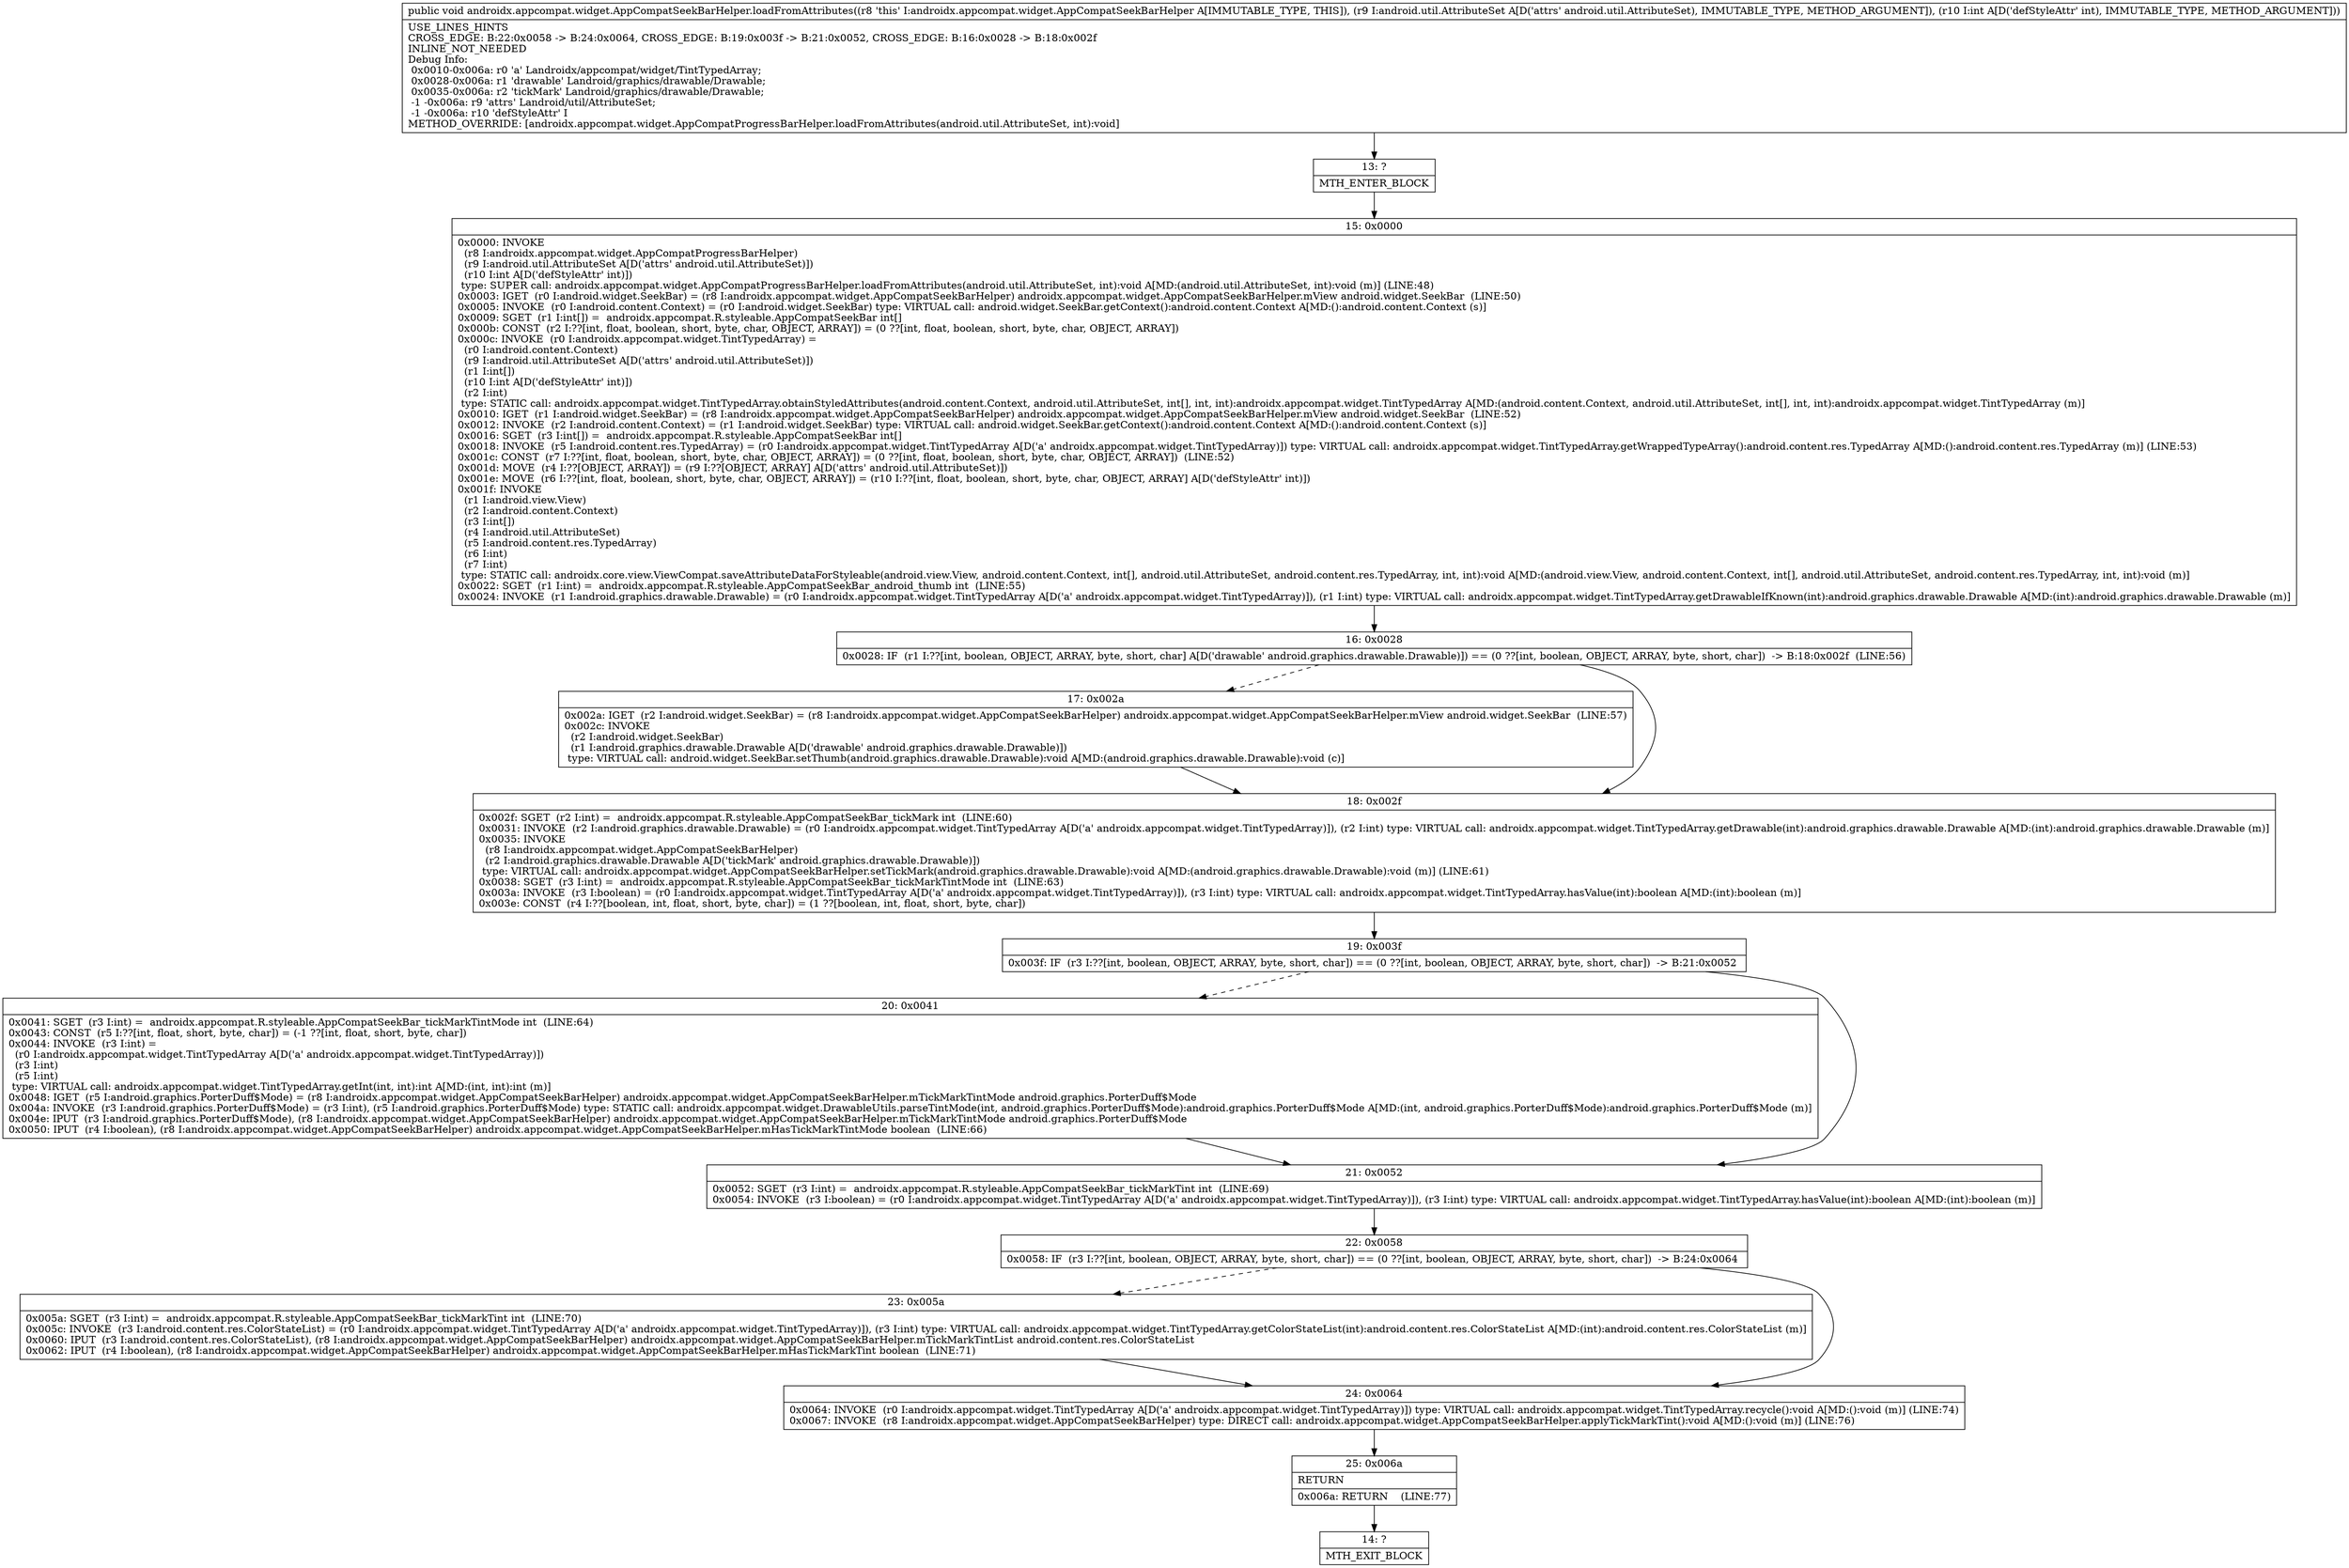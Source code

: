 digraph "CFG forandroidx.appcompat.widget.AppCompatSeekBarHelper.loadFromAttributes(Landroid\/util\/AttributeSet;I)V" {
Node_13 [shape=record,label="{13\:\ ?|MTH_ENTER_BLOCK\l}"];
Node_15 [shape=record,label="{15\:\ 0x0000|0x0000: INVOKE  \l  (r8 I:androidx.appcompat.widget.AppCompatProgressBarHelper)\l  (r9 I:android.util.AttributeSet A[D('attrs' android.util.AttributeSet)])\l  (r10 I:int A[D('defStyleAttr' int)])\l type: SUPER call: androidx.appcompat.widget.AppCompatProgressBarHelper.loadFromAttributes(android.util.AttributeSet, int):void A[MD:(android.util.AttributeSet, int):void (m)] (LINE:48)\l0x0003: IGET  (r0 I:android.widget.SeekBar) = (r8 I:androidx.appcompat.widget.AppCompatSeekBarHelper) androidx.appcompat.widget.AppCompatSeekBarHelper.mView android.widget.SeekBar  (LINE:50)\l0x0005: INVOKE  (r0 I:android.content.Context) = (r0 I:android.widget.SeekBar) type: VIRTUAL call: android.widget.SeekBar.getContext():android.content.Context A[MD:():android.content.Context (s)]\l0x0009: SGET  (r1 I:int[]) =  androidx.appcompat.R.styleable.AppCompatSeekBar int[] \l0x000b: CONST  (r2 I:??[int, float, boolean, short, byte, char, OBJECT, ARRAY]) = (0 ??[int, float, boolean, short, byte, char, OBJECT, ARRAY]) \l0x000c: INVOKE  (r0 I:androidx.appcompat.widget.TintTypedArray) = \l  (r0 I:android.content.Context)\l  (r9 I:android.util.AttributeSet A[D('attrs' android.util.AttributeSet)])\l  (r1 I:int[])\l  (r10 I:int A[D('defStyleAttr' int)])\l  (r2 I:int)\l type: STATIC call: androidx.appcompat.widget.TintTypedArray.obtainStyledAttributes(android.content.Context, android.util.AttributeSet, int[], int, int):androidx.appcompat.widget.TintTypedArray A[MD:(android.content.Context, android.util.AttributeSet, int[], int, int):androidx.appcompat.widget.TintTypedArray (m)]\l0x0010: IGET  (r1 I:android.widget.SeekBar) = (r8 I:androidx.appcompat.widget.AppCompatSeekBarHelper) androidx.appcompat.widget.AppCompatSeekBarHelper.mView android.widget.SeekBar  (LINE:52)\l0x0012: INVOKE  (r2 I:android.content.Context) = (r1 I:android.widget.SeekBar) type: VIRTUAL call: android.widget.SeekBar.getContext():android.content.Context A[MD:():android.content.Context (s)]\l0x0016: SGET  (r3 I:int[]) =  androidx.appcompat.R.styleable.AppCompatSeekBar int[] \l0x0018: INVOKE  (r5 I:android.content.res.TypedArray) = (r0 I:androidx.appcompat.widget.TintTypedArray A[D('a' androidx.appcompat.widget.TintTypedArray)]) type: VIRTUAL call: androidx.appcompat.widget.TintTypedArray.getWrappedTypeArray():android.content.res.TypedArray A[MD:():android.content.res.TypedArray (m)] (LINE:53)\l0x001c: CONST  (r7 I:??[int, float, boolean, short, byte, char, OBJECT, ARRAY]) = (0 ??[int, float, boolean, short, byte, char, OBJECT, ARRAY])  (LINE:52)\l0x001d: MOVE  (r4 I:??[OBJECT, ARRAY]) = (r9 I:??[OBJECT, ARRAY] A[D('attrs' android.util.AttributeSet)]) \l0x001e: MOVE  (r6 I:??[int, float, boolean, short, byte, char, OBJECT, ARRAY]) = (r10 I:??[int, float, boolean, short, byte, char, OBJECT, ARRAY] A[D('defStyleAttr' int)]) \l0x001f: INVOKE  \l  (r1 I:android.view.View)\l  (r2 I:android.content.Context)\l  (r3 I:int[])\l  (r4 I:android.util.AttributeSet)\l  (r5 I:android.content.res.TypedArray)\l  (r6 I:int)\l  (r7 I:int)\l type: STATIC call: androidx.core.view.ViewCompat.saveAttributeDataForStyleable(android.view.View, android.content.Context, int[], android.util.AttributeSet, android.content.res.TypedArray, int, int):void A[MD:(android.view.View, android.content.Context, int[], android.util.AttributeSet, android.content.res.TypedArray, int, int):void (m)]\l0x0022: SGET  (r1 I:int) =  androidx.appcompat.R.styleable.AppCompatSeekBar_android_thumb int  (LINE:55)\l0x0024: INVOKE  (r1 I:android.graphics.drawable.Drawable) = (r0 I:androidx.appcompat.widget.TintTypedArray A[D('a' androidx.appcompat.widget.TintTypedArray)]), (r1 I:int) type: VIRTUAL call: androidx.appcompat.widget.TintTypedArray.getDrawableIfKnown(int):android.graphics.drawable.Drawable A[MD:(int):android.graphics.drawable.Drawable (m)]\l}"];
Node_16 [shape=record,label="{16\:\ 0x0028|0x0028: IF  (r1 I:??[int, boolean, OBJECT, ARRAY, byte, short, char] A[D('drawable' android.graphics.drawable.Drawable)]) == (0 ??[int, boolean, OBJECT, ARRAY, byte, short, char])  \-\> B:18:0x002f  (LINE:56)\l}"];
Node_17 [shape=record,label="{17\:\ 0x002a|0x002a: IGET  (r2 I:android.widget.SeekBar) = (r8 I:androidx.appcompat.widget.AppCompatSeekBarHelper) androidx.appcompat.widget.AppCompatSeekBarHelper.mView android.widget.SeekBar  (LINE:57)\l0x002c: INVOKE  \l  (r2 I:android.widget.SeekBar)\l  (r1 I:android.graphics.drawable.Drawable A[D('drawable' android.graphics.drawable.Drawable)])\l type: VIRTUAL call: android.widget.SeekBar.setThumb(android.graphics.drawable.Drawable):void A[MD:(android.graphics.drawable.Drawable):void (c)]\l}"];
Node_18 [shape=record,label="{18\:\ 0x002f|0x002f: SGET  (r2 I:int) =  androidx.appcompat.R.styleable.AppCompatSeekBar_tickMark int  (LINE:60)\l0x0031: INVOKE  (r2 I:android.graphics.drawable.Drawable) = (r0 I:androidx.appcompat.widget.TintTypedArray A[D('a' androidx.appcompat.widget.TintTypedArray)]), (r2 I:int) type: VIRTUAL call: androidx.appcompat.widget.TintTypedArray.getDrawable(int):android.graphics.drawable.Drawable A[MD:(int):android.graphics.drawable.Drawable (m)]\l0x0035: INVOKE  \l  (r8 I:androidx.appcompat.widget.AppCompatSeekBarHelper)\l  (r2 I:android.graphics.drawable.Drawable A[D('tickMark' android.graphics.drawable.Drawable)])\l type: VIRTUAL call: androidx.appcompat.widget.AppCompatSeekBarHelper.setTickMark(android.graphics.drawable.Drawable):void A[MD:(android.graphics.drawable.Drawable):void (m)] (LINE:61)\l0x0038: SGET  (r3 I:int) =  androidx.appcompat.R.styleable.AppCompatSeekBar_tickMarkTintMode int  (LINE:63)\l0x003a: INVOKE  (r3 I:boolean) = (r0 I:androidx.appcompat.widget.TintTypedArray A[D('a' androidx.appcompat.widget.TintTypedArray)]), (r3 I:int) type: VIRTUAL call: androidx.appcompat.widget.TintTypedArray.hasValue(int):boolean A[MD:(int):boolean (m)]\l0x003e: CONST  (r4 I:??[boolean, int, float, short, byte, char]) = (1 ??[boolean, int, float, short, byte, char]) \l}"];
Node_19 [shape=record,label="{19\:\ 0x003f|0x003f: IF  (r3 I:??[int, boolean, OBJECT, ARRAY, byte, short, char]) == (0 ??[int, boolean, OBJECT, ARRAY, byte, short, char])  \-\> B:21:0x0052 \l}"];
Node_20 [shape=record,label="{20\:\ 0x0041|0x0041: SGET  (r3 I:int) =  androidx.appcompat.R.styleable.AppCompatSeekBar_tickMarkTintMode int  (LINE:64)\l0x0043: CONST  (r5 I:??[int, float, short, byte, char]) = (\-1 ??[int, float, short, byte, char]) \l0x0044: INVOKE  (r3 I:int) = \l  (r0 I:androidx.appcompat.widget.TintTypedArray A[D('a' androidx.appcompat.widget.TintTypedArray)])\l  (r3 I:int)\l  (r5 I:int)\l type: VIRTUAL call: androidx.appcompat.widget.TintTypedArray.getInt(int, int):int A[MD:(int, int):int (m)]\l0x0048: IGET  (r5 I:android.graphics.PorterDuff$Mode) = (r8 I:androidx.appcompat.widget.AppCompatSeekBarHelper) androidx.appcompat.widget.AppCompatSeekBarHelper.mTickMarkTintMode android.graphics.PorterDuff$Mode \l0x004a: INVOKE  (r3 I:android.graphics.PorterDuff$Mode) = (r3 I:int), (r5 I:android.graphics.PorterDuff$Mode) type: STATIC call: androidx.appcompat.widget.DrawableUtils.parseTintMode(int, android.graphics.PorterDuff$Mode):android.graphics.PorterDuff$Mode A[MD:(int, android.graphics.PorterDuff$Mode):android.graphics.PorterDuff$Mode (m)]\l0x004e: IPUT  (r3 I:android.graphics.PorterDuff$Mode), (r8 I:androidx.appcompat.widget.AppCompatSeekBarHelper) androidx.appcompat.widget.AppCompatSeekBarHelper.mTickMarkTintMode android.graphics.PorterDuff$Mode \l0x0050: IPUT  (r4 I:boolean), (r8 I:androidx.appcompat.widget.AppCompatSeekBarHelper) androidx.appcompat.widget.AppCompatSeekBarHelper.mHasTickMarkTintMode boolean  (LINE:66)\l}"];
Node_21 [shape=record,label="{21\:\ 0x0052|0x0052: SGET  (r3 I:int) =  androidx.appcompat.R.styleable.AppCompatSeekBar_tickMarkTint int  (LINE:69)\l0x0054: INVOKE  (r3 I:boolean) = (r0 I:androidx.appcompat.widget.TintTypedArray A[D('a' androidx.appcompat.widget.TintTypedArray)]), (r3 I:int) type: VIRTUAL call: androidx.appcompat.widget.TintTypedArray.hasValue(int):boolean A[MD:(int):boolean (m)]\l}"];
Node_22 [shape=record,label="{22\:\ 0x0058|0x0058: IF  (r3 I:??[int, boolean, OBJECT, ARRAY, byte, short, char]) == (0 ??[int, boolean, OBJECT, ARRAY, byte, short, char])  \-\> B:24:0x0064 \l}"];
Node_23 [shape=record,label="{23\:\ 0x005a|0x005a: SGET  (r3 I:int) =  androidx.appcompat.R.styleable.AppCompatSeekBar_tickMarkTint int  (LINE:70)\l0x005c: INVOKE  (r3 I:android.content.res.ColorStateList) = (r0 I:androidx.appcompat.widget.TintTypedArray A[D('a' androidx.appcompat.widget.TintTypedArray)]), (r3 I:int) type: VIRTUAL call: androidx.appcompat.widget.TintTypedArray.getColorStateList(int):android.content.res.ColorStateList A[MD:(int):android.content.res.ColorStateList (m)]\l0x0060: IPUT  (r3 I:android.content.res.ColorStateList), (r8 I:androidx.appcompat.widget.AppCompatSeekBarHelper) androidx.appcompat.widget.AppCompatSeekBarHelper.mTickMarkTintList android.content.res.ColorStateList \l0x0062: IPUT  (r4 I:boolean), (r8 I:androidx.appcompat.widget.AppCompatSeekBarHelper) androidx.appcompat.widget.AppCompatSeekBarHelper.mHasTickMarkTint boolean  (LINE:71)\l}"];
Node_24 [shape=record,label="{24\:\ 0x0064|0x0064: INVOKE  (r0 I:androidx.appcompat.widget.TintTypedArray A[D('a' androidx.appcompat.widget.TintTypedArray)]) type: VIRTUAL call: androidx.appcompat.widget.TintTypedArray.recycle():void A[MD:():void (m)] (LINE:74)\l0x0067: INVOKE  (r8 I:androidx.appcompat.widget.AppCompatSeekBarHelper) type: DIRECT call: androidx.appcompat.widget.AppCompatSeekBarHelper.applyTickMarkTint():void A[MD:():void (m)] (LINE:76)\l}"];
Node_25 [shape=record,label="{25\:\ 0x006a|RETURN\l|0x006a: RETURN    (LINE:77)\l}"];
Node_14 [shape=record,label="{14\:\ ?|MTH_EXIT_BLOCK\l}"];
MethodNode[shape=record,label="{public void androidx.appcompat.widget.AppCompatSeekBarHelper.loadFromAttributes((r8 'this' I:androidx.appcompat.widget.AppCompatSeekBarHelper A[IMMUTABLE_TYPE, THIS]), (r9 I:android.util.AttributeSet A[D('attrs' android.util.AttributeSet), IMMUTABLE_TYPE, METHOD_ARGUMENT]), (r10 I:int A[D('defStyleAttr' int), IMMUTABLE_TYPE, METHOD_ARGUMENT]))  | USE_LINES_HINTS\lCROSS_EDGE: B:22:0x0058 \-\> B:24:0x0064, CROSS_EDGE: B:19:0x003f \-\> B:21:0x0052, CROSS_EDGE: B:16:0x0028 \-\> B:18:0x002f\lINLINE_NOT_NEEDED\lDebug Info:\l  0x0010\-0x006a: r0 'a' Landroidx\/appcompat\/widget\/TintTypedArray;\l  0x0028\-0x006a: r1 'drawable' Landroid\/graphics\/drawable\/Drawable;\l  0x0035\-0x006a: r2 'tickMark' Landroid\/graphics\/drawable\/Drawable;\l  \-1 \-0x006a: r9 'attrs' Landroid\/util\/AttributeSet;\l  \-1 \-0x006a: r10 'defStyleAttr' I\lMETHOD_OVERRIDE: [androidx.appcompat.widget.AppCompatProgressBarHelper.loadFromAttributes(android.util.AttributeSet, int):void]\l}"];
MethodNode -> Node_13;Node_13 -> Node_15;
Node_15 -> Node_16;
Node_16 -> Node_17[style=dashed];
Node_16 -> Node_18;
Node_17 -> Node_18;
Node_18 -> Node_19;
Node_19 -> Node_20[style=dashed];
Node_19 -> Node_21;
Node_20 -> Node_21;
Node_21 -> Node_22;
Node_22 -> Node_23[style=dashed];
Node_22 -> Node_24;
Node_23 -> Node_24;
Node_24 -> Node_25;
Node_25 -> Node_14;
}

